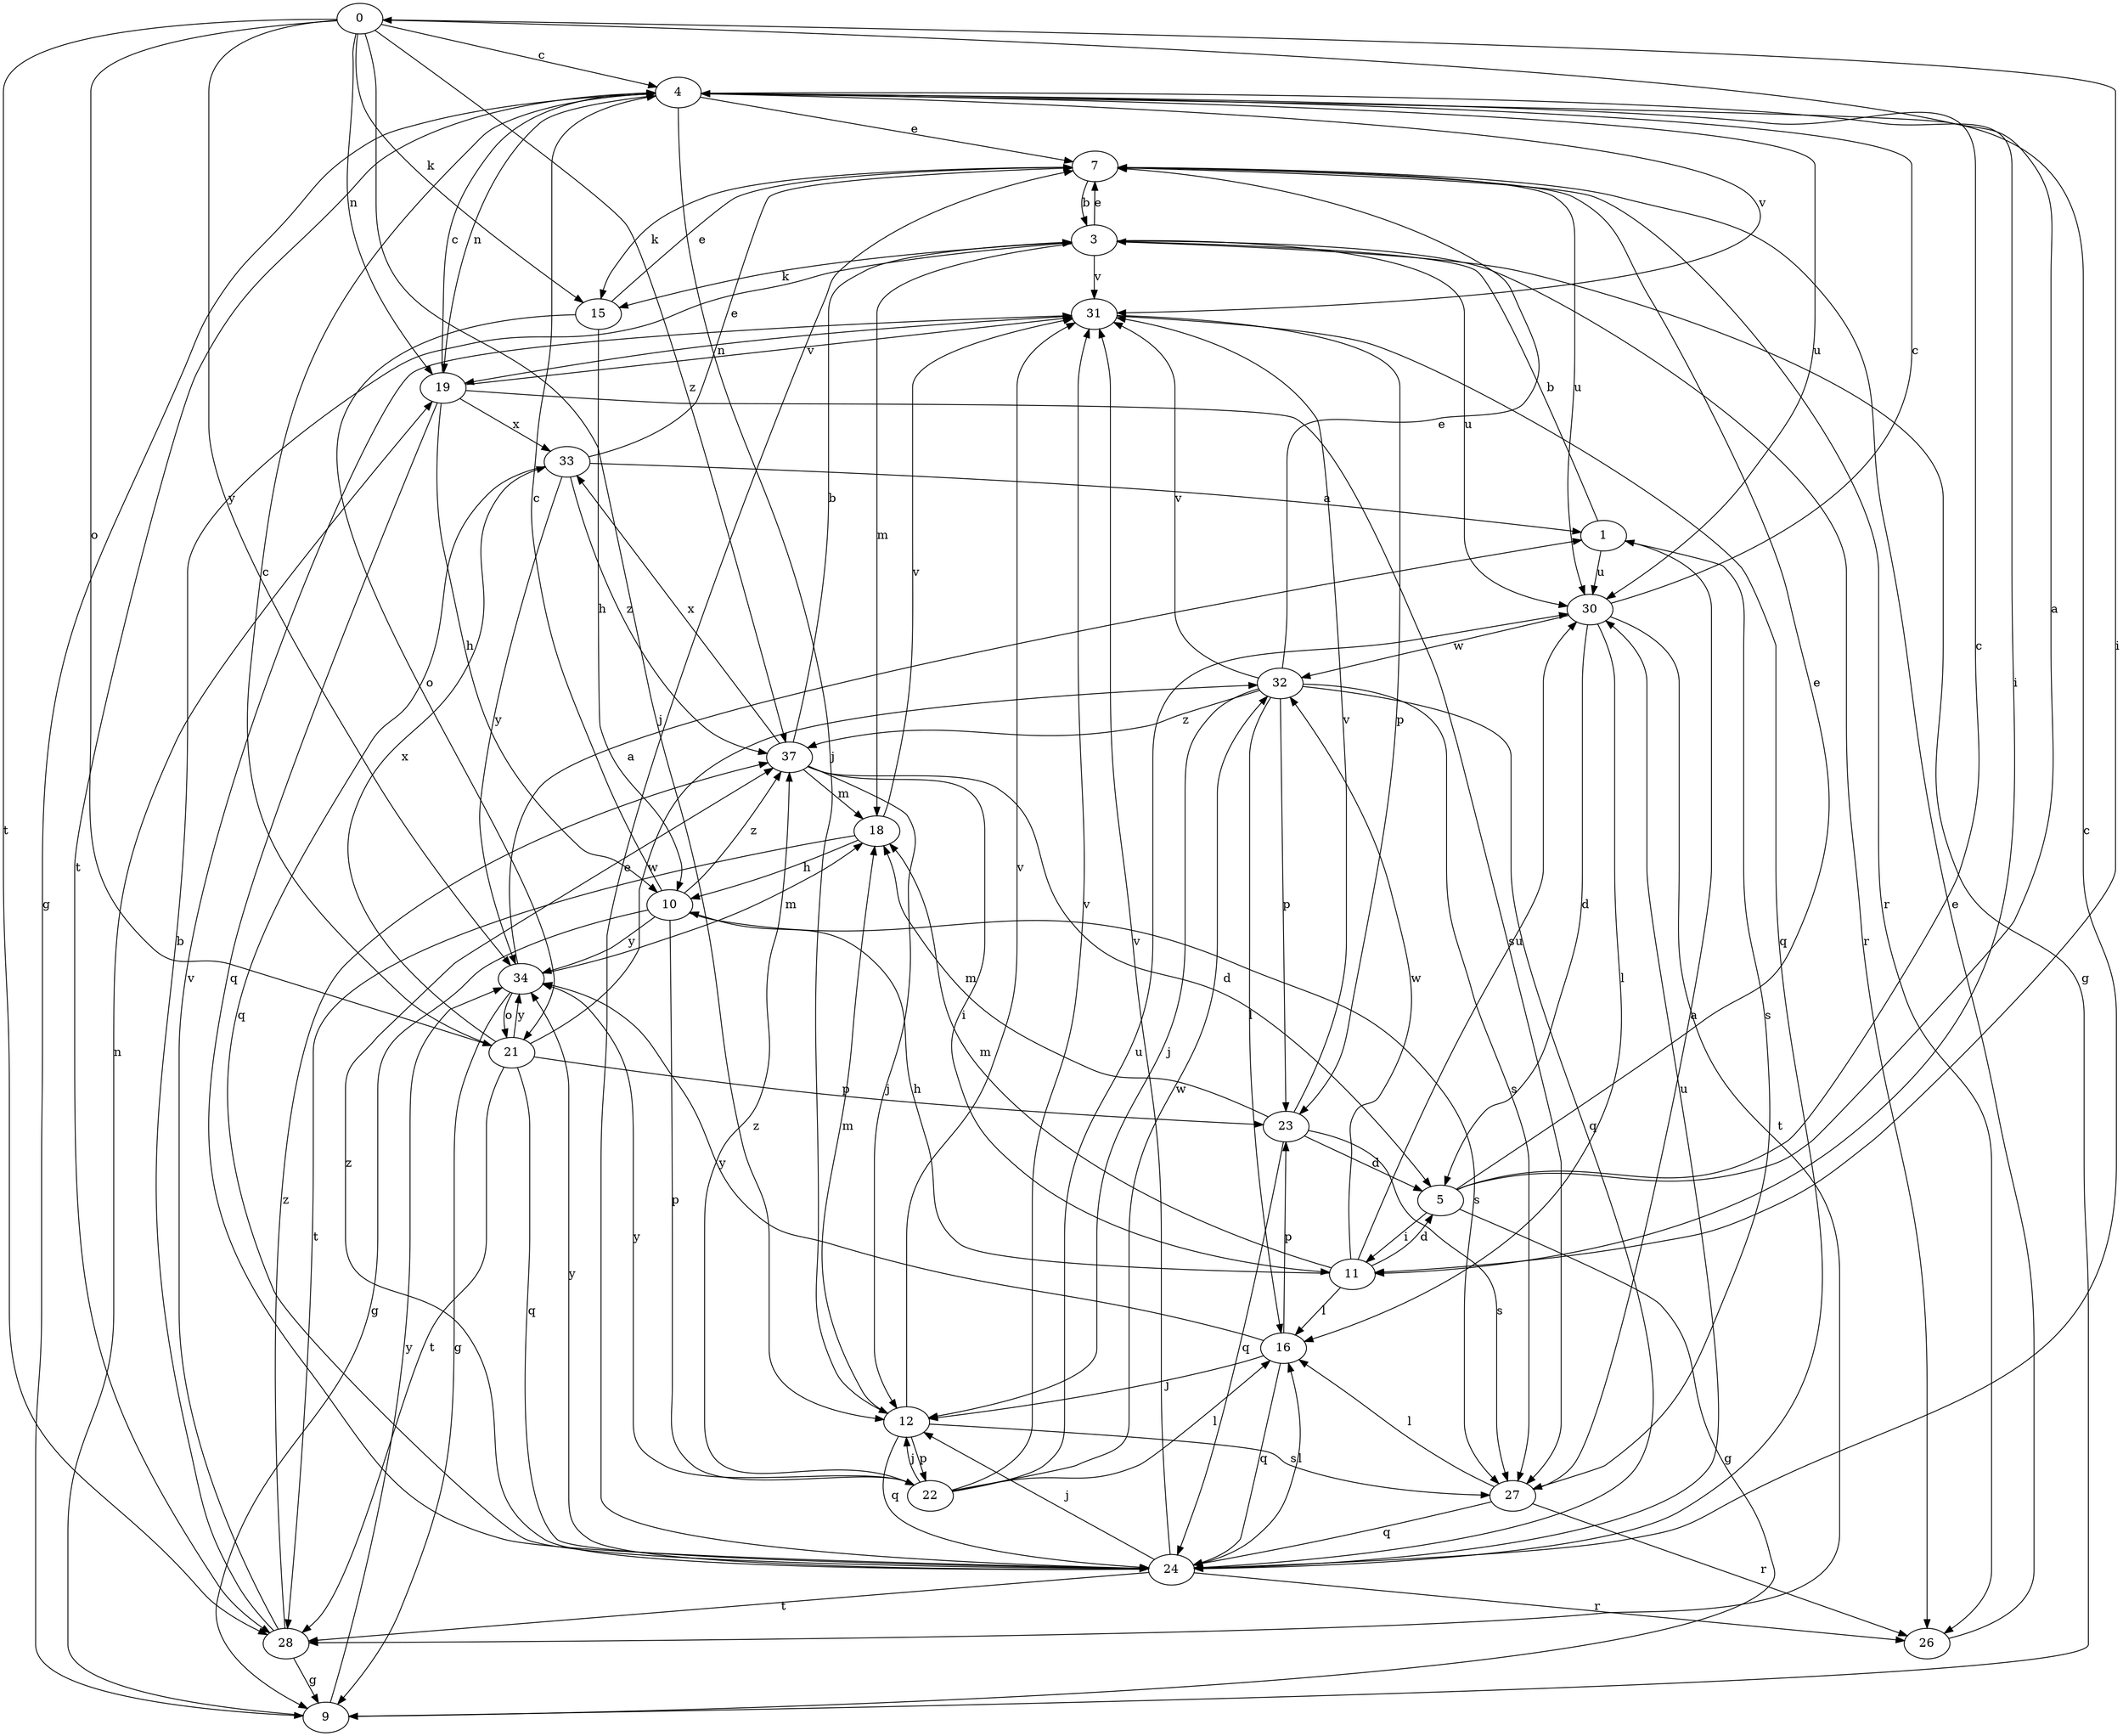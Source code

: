 strict digraph  {
0;
1;
3;
4;
5;
7;
9;
10;
11;
12;
15;
16;
18;
19;
21;
22;
23;
24;
26;
27;
28;
30;
31;
32;
33;
34;
37;
0 -> 4  [label=c];
0 -> 11  [label=i];
0 -> 12  [label=j];
0 -> 15  [label=k];
0 -> 19  [label=n];
0 -> 21  [label=o];
0 -> 28  [label=t];
0 -> 34  [label=y];
0 -> 37  [label=z];
1 -> 3  [label=b];
1 -> 27  [label=s];
1 -> 30  [label=u];
3 -> 7  [label=e];
3 -> 9  [label=g];
3 -> 15  [label=k];
3 -> 18  [label=m];
3 -> 26  [label=r];
3 -> 30  [label=u];
3 -> 31  [label=v];
4 -> 7  [label=e];
4 -> 9  [label=g];
4 -> 11  [label=i];
4 -> 12  [label=j];
4 -> 19  [label=n];
4 -> 28  [label=t];
4 -> 30  [label=u];
4 -> 31  [label=v];
5 -> 0  [label=a];
5 -> 4  [label=c];
5 -> 7  [label=e];
5 -> 9  [label=g];
5 -> 11  [label=i];
7 -> 3  [label=b];
7 -> 15  [label=k];
7 -> 26  [label=r];
7 -> 30  [label=u];
9 -> 19  [label=n];
9 -> 34  [label=y];
10 -> 4  [label=c];
10 -> 9  [label=g];
10 -> 22  [label=p];
10 -> 27  [label=s];
10 -> 34  [label=y];
10 -> 37  [label=z];
11 -> 5  [label=d];
11 -> 10  [label=h];
11 -> 16  [label=l];
11 -> 18  [label=m];
11 -> 30  [label=u];
11 -> 32  [label=w];
12 -> 18  [label=m];
12 -> 22  [label=p];
12 -> 24  [label=q];
12 -> 27  [label=s];
12 -> 31  [label=v];
15 -> 7  [label=e];
15 -> 10  [label=h];
15 -> 21  [label=o];
16 -> 12  [label=j];
16 -> 23  [label=p];
16 -> 24  [label=q];
16 -> 34  [label=y];
18 -> 10  [label=h];
18 -> 28  [label=t];
18 -> 31  [label=v];
19 -> 4  [label=c];
19 -> 10  [label=h];
19 -> 24  [label=q];
19 -> 27  [label=s];
19 -> 31  [label=v];
19 -> 33  [label=x];
21 -> 4  [label=c];
21 -> 23  [label=p];
21 -> 24  [label=q];
21 -> 28  [label=t];
21 -> 32  [label=w];
21 -> 33  [label=x];
21 -> 34  [label=y];
22 -> 12  [label=j];
22 -> 16  [label=l];
22 -> 30  [label=u];
22 -> 31  [label=v];
22 -> 32  [label=w];
22 -> 34  [label=y];
22 -> 37  [label=z];
23 -> 5  [label=d];
23 -> 18  [label=m];
23 -> 24  [label=q];
23 -> 27  [label=s];
23 -> 31  [label=v];
24 -> 4  [label=c];
24 -> 7  [label=e];
24 -> 12  [label=j];
24 -> 16  [label=l];
24 -> 26  [label=r];
24 -> 28  [label=t];
24 -> 30  [label=u];
24 -> 31  [label=v];
24 -> 34  [label=y];
24 -> 37  [label=z];
26 -> 7  [label=e];
27 -> 1  [label=a];
27 -> 16  [label=l];
27 -> 24  [label=q];
27 -> 26  [label=r];
28 -> 3  [label=b];
28 -> 9  [label=g];
28 -> 31  [label=v];
28 -> 37  [label=z];
30 -> 4  [label=c];
30 -> 5  [label=d];
30 -> 16  [label=l];
30 -> 28  [label=t];
30 -> 32  [label=w];
31 -> 19  [label=n];
31 -> 23  [label=p];
31 -> 24  [label=q];
32 -> 7  [label=e];
32 -> 12  [label=j];
32 -> 16  [label=l];
32 -> 23  [label=p];
32 -> 24  [label=q];
32 -> 27  [label=s];
32 -> 31  [label=v];
32 -> 37  [label=z];
33 -> 1  [label=a];
33 -> 7  [label=e];
33 -> 24  [label=q];
33 -> 34  [label=y];
33 -> 37  [label=z];
34 -> 1  [label=a];
34 -> 9  [label=g];
34 -> 18  [label=m];
34 -> 21  [label=o];
37 -> 3  [label=b];
37 -> 5  [label=d];
37 -> 11  [label=i];
37 -> 12  [label=j];
37 -> 18  [label=m];
37 -> 33  [label=x];
}
